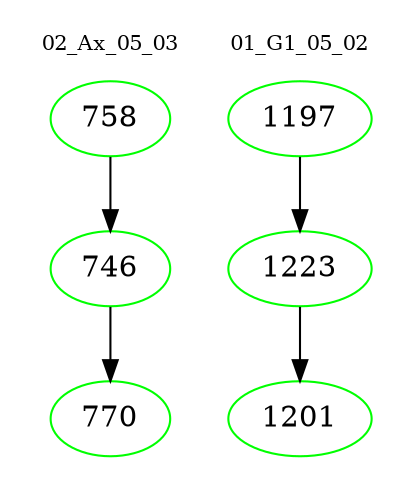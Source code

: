 digraph{
subgraph cluster_0 {
color = white
label = "02_Ax_05_03";
fontsize=10;
T0_758 [label="758", color="green"]
T0_758 -> T0_746 [color="black"]
T0_746 [label="746", color="green"]
T0_746 -> T0_770 [color="black"]
T0_770 [label="770", color="green"]
}
subgraph cluster_1 {
color = white
label = "01_G1_05_02";
fontsize=10;
T1_1197 [label="1197", color="green"]
T1_1197 -> T1_1223 [color="black"]
T1_1223 [label="1223", color="green"]
T1_1223 -> T1_1201 [color="black"]
T1_1201 [label="1201", color="green"]
}
}
